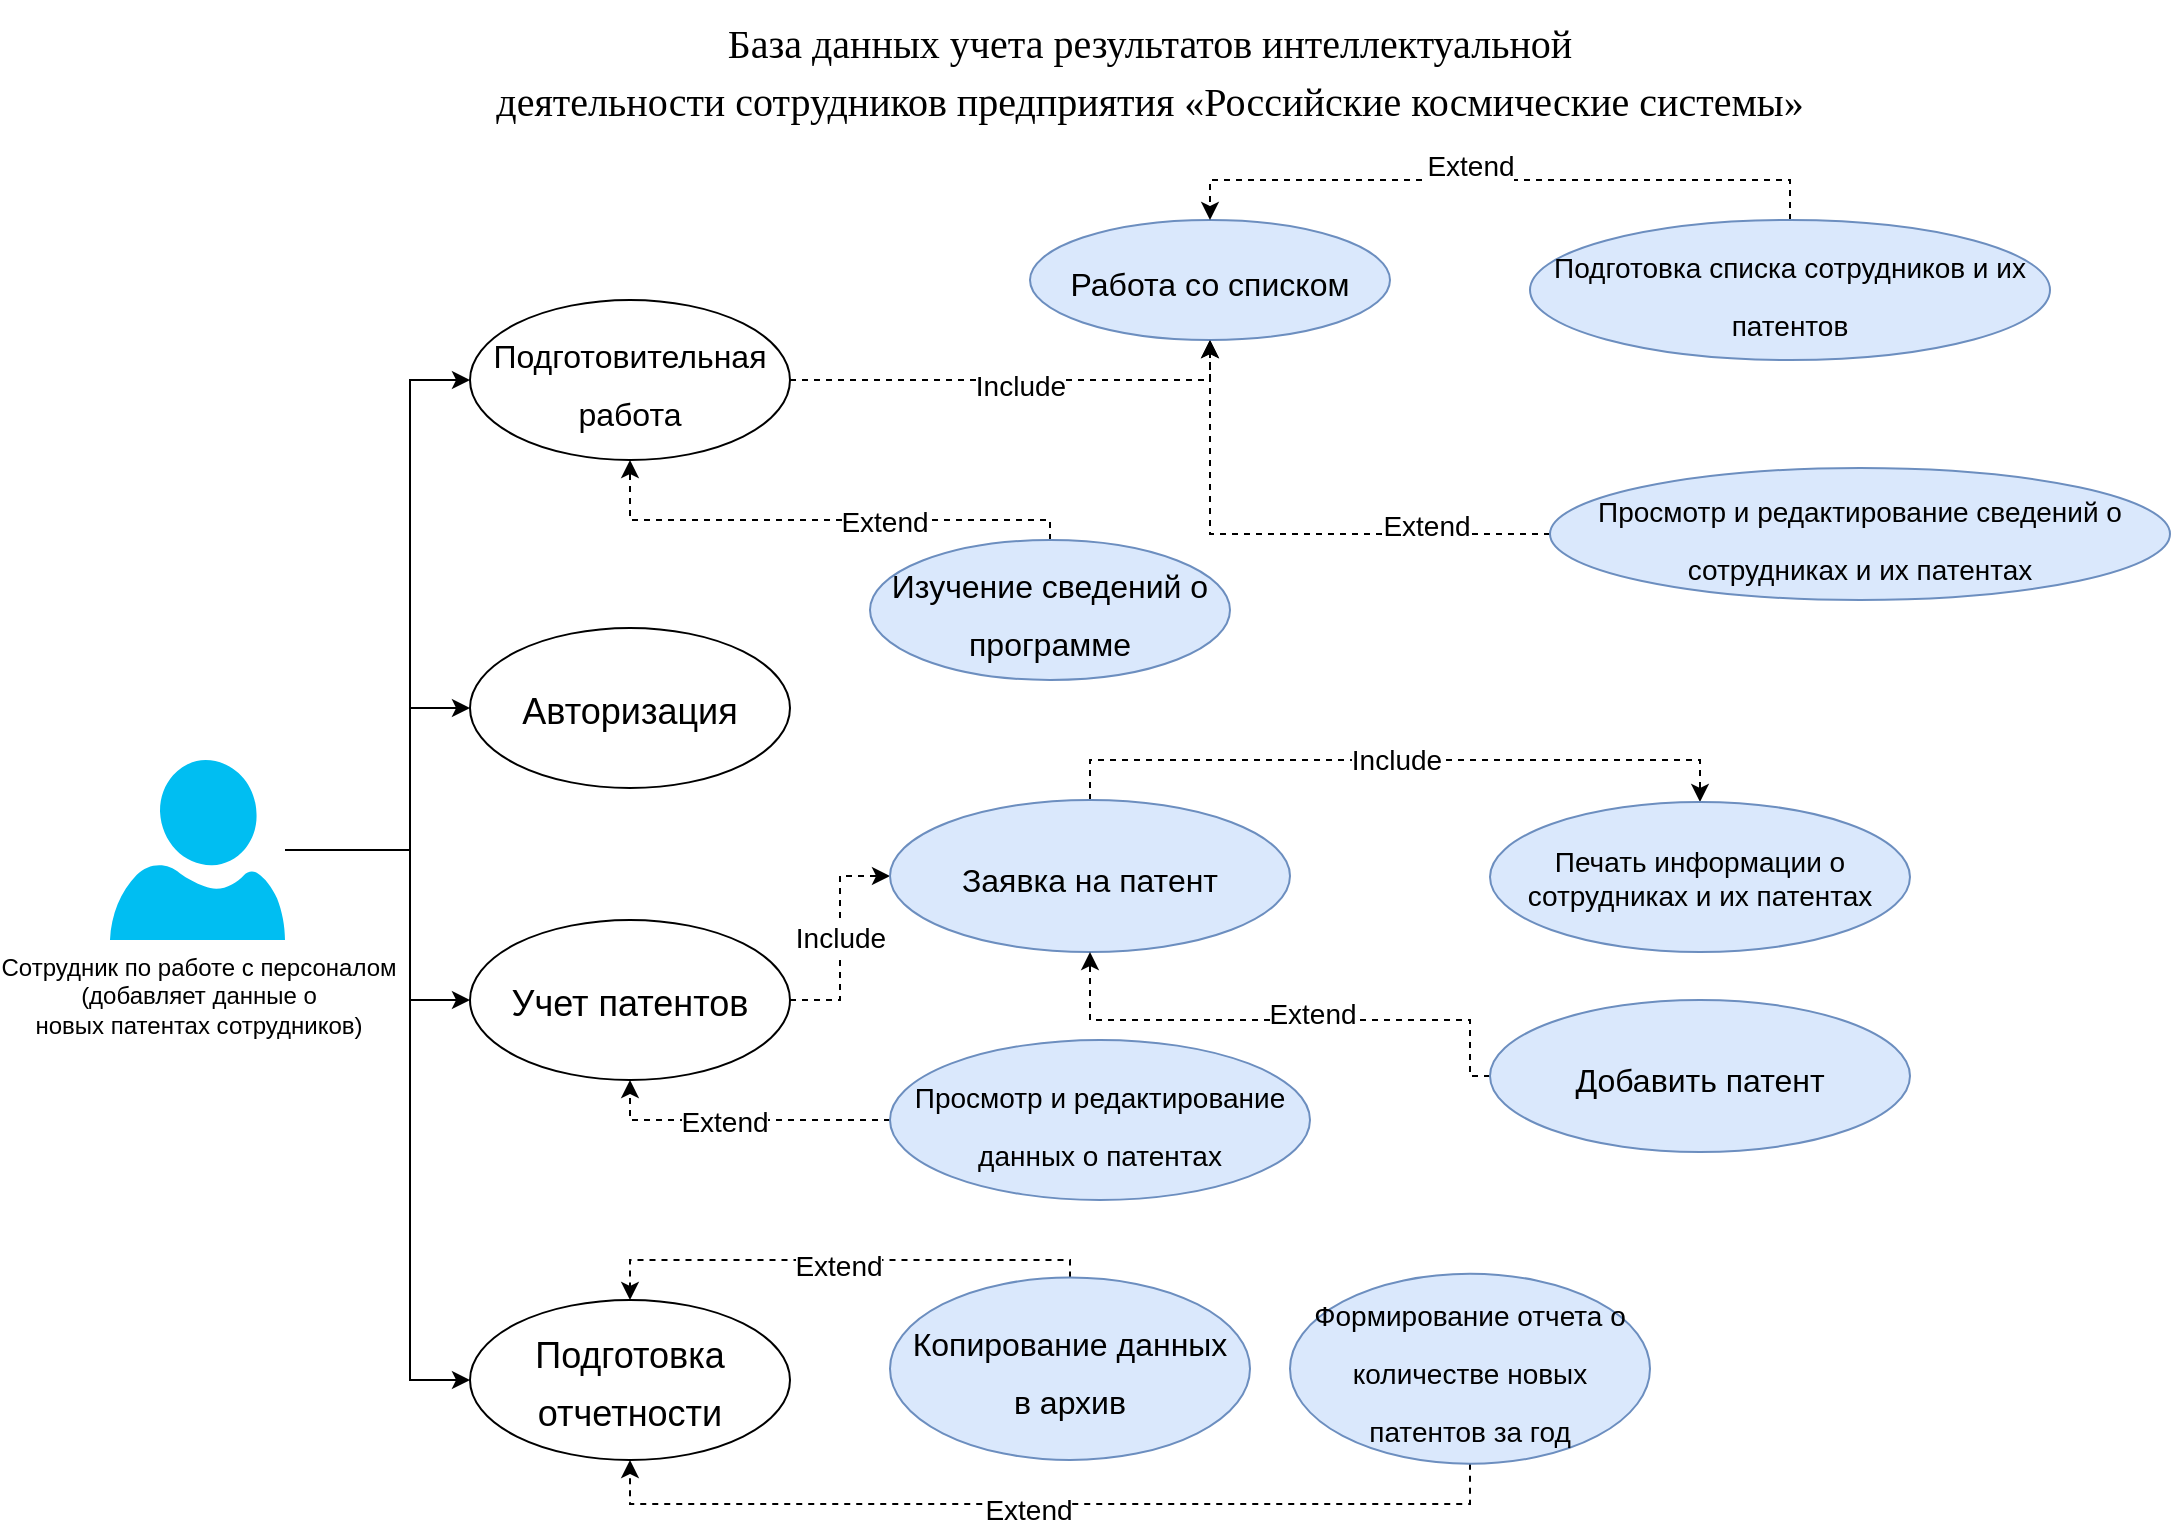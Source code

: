 <mxfile version="13.1.3" type="github"><diagram id="xEeoVOMokPCUPzb6GTdT" name="Page-1"><mxGraphModel dx="1550" dy="864" grid="1" gridSize="10" guides="1" tooltips="1" connect="1" arrows="1" fold="1" page="1" pageScale="1" pageWidth="1169" pageHeight="827" math="0" shadow="0"><root><mxCell id="0"/><mxCell id="1" parent="0"/><mxCell id="AmRJrW9hrM3cdkwGH1nl-7" style="edgeStyle=orthogonalEdgeStyle;rounded=0;orthogonalLoop=1;jettySize=auto;html=1;entryX=0;entryY=0.5;entryDx=0;entryDy=0;fontSize=24;" parent="1" source="AmRJrW9hrM3cdkwGH1nl-1" target="AmRJrW9hrM3cdkwGH1nl-3" edge="1"><mxGeometry relative="1" as="geometry"><Array as="points"><mxPoint x="210" y="485"/><mxPoint x="210" y="414"/></Array></mxGeometry></mxCell><mxCell id="AmRJrW9hrM3cdkwGH1nl-8" style="edgeStyle=orthogonalEdgeStyle;rounded=0;orthogonalLoop=1;jettySize=auto;html=1;entryX=0;entryY=0.5;entryDx=0;entryDy=0;fontSize=24;" parent="1" source="AmRJrW9hrM3cdkwGH1nl-1" target="AmRJrW9hrM3cdkwGH1nl-5" edge="1"><mxGeometry relative="1" as="geometry"><Array as="points"><mxPoint x="210" y="485"/><mxPoint x="210" y="250"/></Array></mxGeometry></mxCell><mxCell id="AmRJrW9hrM3cdkwGH1nl-9" style="edgeStyle=orthogonalEdgeStyle;rounded=0;orthogonalLoop=1;jettySize=auto;html=1;entryX=0;entryY=0.5;entryDx=0;entryDy=0;fontSize=24;" parent="1" source="AmRJrW9hrM3cdkwGH1nl-1" target="AmRJrW9hrM3cdkwGH1nl-6" edge="1"><mxGeometry relative="1" as="geometry"><Array as="points"><mxPoint x="210" y="485"/><mxPoint x="210" y="560"/></Array></mxGeometry></mxCell><mxCell id="AmRJrW9hrM3cdkwGH1nl-10" style="edgeStyle=orthogonalEdgeStyle;rounded=0;orthogonalLoop=1;jettySize=auto;html=1;entryX=0;entryY=0.5;entryDx=0;entryDy=0;fontSize=24;" parent="1" source="AmRJrW9hrM3cdkwGH1nl-1" target="AmRJrW9hrM3cdkwGH1nl-4" edge="1"><mxGeometry relative="1" as="geometry"><Array as="points"><mxPoint x="210" y="485"/><mxPoint x="210" y="750"/></Array></mxGeometry></mxCell><mxCell id="AmRJrW9hrM3cdkwGH1nl-1" value="Сотрудник по работе с персоналом&lt;br&gt;(добавляет данные о &lt;br&gt;новых патентах сотрудников)" style="verticalLabelPosition=bottom;html=1;verticalAlign=top;align=center;strokeColor=none;fillColor=#00BEF2;shape=mxgraph.azure.user;" parent="1" vertex="1"><mxGeometry x="60" y="440" width="87.5" height="90" as="geometry"/></mxCell><mxCell id="AmRJrW9hrM3cdkwGH1nl-2" value="&lt;span style=&quot;font-size: 20px ; font-family: &amp;#34;times new roman&amp;#34; , serif&quot;&gt;База данных учета результатов интеллектуальной&lt;br&gt;деятельности сотрудников предприятия «Российские космические системы&lt;/span&gt;&lt;span style=&quot;font-family: &amp;#34;times new roman&amp;#34; , serif&quot;&gt;&lt;font style=&quot;font-size: 20px&quot;&gt;»&lt;/font&gt;&lt;/span&gt;" style="text;html=1;strokeColor=none;fillColor=none;align=center;verticalAlign=middle;whiteSpace=wrap;rounded=0;fontSize=24;" parent="1" vertex="1"><mxGeometry x="250" y="60" width="660" height="70" as="geometry"/></mxCell><mxCell id="AmRJrW9hrM3cdkwGH1nl-3" value="&lt;font style=&quot;font-size: 18px&quot;&gt;Авторизация&lt;/font&gt;" style="ellipse;whiteSpace=wrap;html=1;fontSize=24;" parent="1" vertex="1"><mxGeometry x="240" y="374" width="160" height="80" as="geometry"/></mxCell><mxCell id="AmRJrW9hrM3cdkwGH1nl-4" value="&lt;font style=&quot;font-size: 18px&quot;&gt;Подготовка отчетности&lt;/font&gt;" style="ellipse;whiteSpace=wrap;html=1;fontSize=24;" parent="1" vertex="1"><mxGeometry x="240" y="710" width="160" height="80" as="geometry"/></mxCell><mxCell id="mRenL1SqsLe3a1s-qJtR-2" value="&lt;font style=&quot;font-size: 14px&quot;&gt;Include&lt;/font&gt;" style="edgeStyle=orthogonalEdgeStyle;rounded=0;orthogonalLoop=1;jettySize=auto;html=1;entryX=0.5;entryY=1;entryDx=0;entryDy=0;fontSize=24;dashed=1;" parent="1" source="AmRJrW9hrM3cdkwGH1nl-5" target="AmRJrW9hrM3cdkwGH1nl-11" edge="1"><mxGeometry relative="1" as="geometry"/></mxCell><mxCell id="AmRJrW9hrM3cdkwGH1nl-5" value="&lt;font style=&quot;font-size: 16px&quot;&gt;Подготовительная работа&lt;/font&gt;" style="ellipse;whiteSpace=wrap;html=1;fontSize=24;" parent="1" vertex="1"><mxGeometry x="240" y="210" width="160" height="80" as="geometry"/></mxCell><mxCell id="mRenL1SqsLe3a1s-qJtR-22" value="&lt;font style=&quot;font-size: 14px&quot;&gt;Include&lt;/font&gt;" style="edgeStyle=orthogonalEdgeStyle;rounded=0;orthogonalLoop=1;jettySize=auto;html=1;entryX=0;entryY=0.5;entryDx=0;entryDy=0;dashed=1;fontSize=14;" parent="1" source="AmRJrW9hrM3cdkwGH1nl-6" target="mRenL1SqsLe3a1s-qJtR-16" edge="1"><mxGeometry relative="1" as="geometry"/></mxCell><mxCell id="AmRJrW9hrM3cdkwGH1nl-6" value="&lt;font style=&quot;font-size: 18px&quot;&gt;Учет патентов&lt;/font&gt;" style="ellipse;whiteSpace=wrap;html=1;fontSize=24;" parent="1" vertex="1"><mxGeometry x="240" y="520" width="160" height="80" as="geometry"/></mxCell><mxCell id="AmRJrW9hrM3cdkwGH1nl-11" value="&lt;font style=&quot;font-size: 16px&quot;&gt;Работа со списком&lt;/font&gt;" style="ellipse;whiteSpace=wrap;html=1;fontSize=24;fillColor=#dae8fc;strokeColor=#6c8ebf;" parent="1" vertex="1"><mxGeometry x="520" y="170" width="180" height="60" as="geometry"/></mxCell><mxCell id="mRenL1SqsLe3a1s-qJtR-4" style="edgeStyle=orthogonalEdgeStyle;rounded=0;orthogonalLoop=1;jettySize=auto;html=1;entryX=0.5;entryY=1;entryDx=0;entryDy=0;dashed=1;fontSize=24;" parent="1" source="AmRJrW9hrM3cdkwGH1nl-12" target="AmRJrW9hrM3cdkwGH1nl-11" edge="1"><mxGeometry relative="1" as="geometry"/></mxCell><mxCell id="mRenL1SqsLe3a1s-qJtR-5" value="&lt;font style=&quot;font-size: 14px&quot;&gt;Extend&lt;/font&gt;" style="edgeLabel;html=1;align=center;verticalAlign=middle;resizable=0;points=[];fontSize=24;" parent="mRenL1SqsLe3a1s-qJtR-4" vertex="1" connectable="0"><mxGeometry x="-0.536" relative="1" as="geometry"><mxPoint y="-7" as="offset"/></mxGeometry></mxCell><mxCell id="AmRJrW9hrM3cdkwGH1nl-12" value="&lt;font style=&quot;font-size: 14px&quot;&gt;Просмотр и редактирование сведений о сотрудниках и их патентах&lt;/font&gt;" style="ellipse;whiteSpace=wrap;html=1;fontSize=24;fillColor=#dae8fc;strokeColor=#6c8ebf;" parent="1" vertex="1"><mxGeometry x="780" y="294" width="310" height="66" as="geometry"/></mxCell><mxCell id="mRenL1SqsLe3a1s-qJtR-6" style="edgeStyle=orthogonalEdgeStyle;rounded=0;orthogonalLoop=1;jettySize=auto;html=1;entryX=0.5;entryY=1;entryDx=0;entryDy=0;dashed=1;fontSize=24;" parent="1" source="AmRJrW9hrM3cdkwGH1nl-13" target="AmRJrW9hrM3cdkwGH1nl-5" edge="1"><mxGeometry relative="1" as="geometry"><Array as="points"><mxPoint x="530" y="320"/><mxPoint x="320" y="320"/></Array></mxGeometry></mxCell><mxCell id="mRenL1SqsLe3a1s-qJtR-7" value="&lt;font style=&quot;font-size: 14px&quot;&gt;Extend&lt;/font&gt;" style="edgeLabel;html=1;align=center;verticalAlign=middle;resizable=0;points=[];fontSize=24;" parent="mRenL1SqsLe3a1s-qJtR-6" vertex="1" connectable="0"><mxGeometry x="-0.251" y="-2" relative="1" as="geometry"><mxPoint as="offset"/></mxGeometry></mxCell><mxCell id="AmRJrW9hrM3cdkwGH1nl-13" value="&lt;font style=&quot;font-size: 16px&quot;&gt;Изучение сведений о программе&lt;/font&gt;" style="ellipse;whiteSpace=wrap;html=1;fontSize=24;fillColor=#dae8fc;strokeColor=#6c8ebf;" parent="1" vertex="1"><mxGeometry x="440" y="330" width="180" height="70" as="geometry"/></mxCell><mxCell id="mRenL1SqsLe3a1s-qJtR-8" style="edgeStyle=orthogonalEdgeStyle;rounded=0;orthogonalLoop=1;jettySize=auto;html=1;entryX=0.5;entryY=0;entryDx=0;entryDy=0;dashed=1;fontSize=24;" parent="1" source="mRenL1SqsLe3a1s-qJtR-1" target="AmRJrW9hrM3cdkwGH1nl-11" edge="1"><mxGeometry relative="1" as="geometry"><Array as="points"><mxPoint x="900" y="150"/><mxPoint x="610" y="150"/></Array></mxGeometry></mxCell><mxCell id="mRenL1SqsLe3a1s-qJtR-9" value="&lt;font style=&quot;font-size: 14px&quot;&gt;Extend&lt;/font&gt;" style="edgeLabel;html=1;align=center;verticalAlign=middle;resizable=0;points=[];fontSize=24;" parent="mRenL1SqsLe3a1s-qJtR-8" vertex="1" connectable="0"><mxGeometry x="0.123" y="3" relative="1" as="geometry"><mxPoint x="5" y="-13" as="offset"/></mxGeometry></mxCell><mxCell id="mRenL1SqsLe3a1s-qJtR-1" value="&lt;font style=&quot;font-size: 14px&quot;&gt;Подготовка списка сотрудников и их патентов&lt;/font&gt;" style="ellipse;whiteSpace=wrap;html=1;fontSize=24;fillColor=#dae8fc;strokeColor=#6c8ebf;" parent="1" vertex="1"><mxGeometry x="770" y="170" width="260" height="70" as="geometry"/></mxCell><mxCell id="mRenL1SqsLe3a1s-qJtR-12" value="&lt;font style=&quot;font-size: 14px&quot;&gt;Extend&lt;/font&gt;" style="edgeStyle=orthogonalEdgeStyle;rounded=0;orthogonalLoop=1;jettySize=auto;html=1;entryX=0.5;entryY=0;entryDx=0;entryDy=0;dashed=1;fontSize=24;" parent="1" source="mRenL1SqsLe3a1s-qJtR-10" target="AmRJrW9hrM3cdkwGH1nl-4" edge="1"><mxGeometry relative="1" as="geometry"><Array as="points"><mxPoint x="540" y="690"/><mxPoint x="320" y="690"/></Array></mxGeometry></mxCell><mxCell id="mRenL1SqsLe3a1s-qJtR-10" value="&lt;span style=&quot;font-size: 16px&quot;&gt;Копирование данных &lt;br&gt;в архив&lt;/span&gt;" style="ellipse;whiteSpace=wrap;html=1;fontSize=24;fillColor=#dae8fc;strokeColor=#6c8ebf;" parent="1" vertex="1"><mxGeometry x="450" y="698.75" width="180" height="91.25" as="geometry"/></mxCell><mxCell id="mRenL1SqsLe3a1s-qJtR-14" style="edgeStyle=orthogonalEdgeStyle;rounded=0;orthogonalLoop=1;jettySize=auto;html=1;entryX=0.5;entryY=1;entryDx=0;entryDy=0;dashed=1;fontSize=24;" parent="1" source="mRenL1SqsLe3a1s-qJtR-11" target="AmRJrW9hrM3cdkwGH1nl-4" edge="1"><mxGeometry relative="1" as="geometry"><Array as="points"><mxPoint x="740" y="812"/><mxPoint x="320" y="812"/></Array></mxGeometry></mxCell><mxCell id="mRenL1SqsLe3a1s-qJtR-15" value="&lt;font style=&quot;font-size: 14px&quot;&gt;Extend&lt;/font&gt;" style="edgeLabel;html=1;align=center;verticalAlign=middle;resizable=0;points=[];fontSize=24;" parent="mRenL1SqsLe3a1s-qJtR-14" vertex="1" connectable="0"><mxGeometry x="0.043" relative="1" as="geometry"><mxPoint as="offset"/></mxGeometry></mxCell><mxCell id="mRenL1SqsLe3a1s-qJtR-11" value="&lt;font style=&quot;font-size: 14px&quot;&gt;Формирование отчета о количестве новых патентов за год&lt;/font&gt;" style="ellipse;whiteSpace=wrap;html=1;fontSize=24;fillColor=#dae8fc;strokeColor=#6c8ebf;" parent="1" vertex="1"><mxGeometry x="650" y="696.88" width="180" height="95" as="geometry"/></mxCell><mxCell id="mRenL1SqsLe3a1s-qJtR-29" value="&lt;font style=&quot;font-size: 14px&quot;&gt;Include&lt;/font&gt;" style="edgeStyle=orthogonalEdgeStyle;rounded=0;orthogonalLoop=1;jettySize=auto;html=1;entryX=0.5;entryY=0;entryDx=0;entryDy=0;dashed=1;fontSize=14;exitX=0.5;exitY=0;exitDx=0;exitDy=0;" parent="1" source="mRenL1SqsLe3a1s-qJtR-16" target="mRenL1SqsLe3a1s-qJtR-17" edge="1"><mxGeometry relative="1" as="geometry"><mxPoint as="offset"/></mxGeometry></mxCell><mxCell id="mRenL1SqsLe3a1s-qJtR-16" value="&lt;font style=&quot;font-size: 16px&quot;&gt;Заявка на патент&lt;/font&gt;" style="ellipse;whiteSpace=wrap;html=1;fontSize=24;fillColor=#dae8fc;strokeColor=#6c8ebf;" parent="1" vertex="1"><mxGeometry x="450" y="460" width="200" height="76" as="geometry"/></mxCell><mxCell id="mRenL1SqsLe3a1s-qJtR-17" value="&lt;font style=&quot;font-size: 14px;&quot;&gt;Печать информации о сотрудниках и их патентах&lt;/font&gt;" style="ellipse;whiteSpace=wrap;html=1;fontSize=14;fillColor=#dae8fc;strokeColor=#6c8ebf;" parent="1" vertex="1"><mxGeometry x="750" y="461" width="210" height="75" as="geometry"/></mxCell><mxCell id="mRenL1SqsLe3a1s-qJtR-27" style="edgeStyle=orthogonalEdgeStyle;rounded=0;orthogonalLoop=1;jettySize=auto;html=1;entryX=0.5;entryY=1;entryDx=0;entryDy=0;dashed=1;fontSize=14;exitX=0;exitY=0.5;exitDx=0;exitDy=0;" parent="1" source="mRenL1SqsLe3a1s-qJtR-18" target="mRenL1SqsLe3a1s-qJtR-16" edge="1"><mxGeometry relative="1" as="geometry"><Array as="points"><mxPoint x="740" y="598"/><mxPoint x="740" y="570"/><mxPoint x="550" y="570"/></Array></mxGeometry></mxCell><mxCell id="mRenL1SqsLe3a1s-qJtR-28" value="&lt;font style=&quot;font-size: 14px&quot;&gt;Extend&lt;/font&gt;" style="edgeLabel;html=1;align=center;verticalAlign=middle;resizable=0;points=[];fontSize=14;" parent="mRenL1SqsLe3a1s-qJtR-27" vertex="1" connectable="0"><mxGeometry x="-0.107" y="-3" relative="1" as="geometry"><mxPoint as="offset"/></mxGeometry></mxCell><mxCell id="mRenL1SqsLe3a1s-qJtR-18" value="&lt;span style=&quot;font-size: 16px&quot;&gt;Добавить патент&lt;/span&gt;" style="ellipse;whiteSpace=wrap;html=1;fontSize=24;fillColor=#dae8fc;strokeColor=#6c8ebf;" parent="1" vertex="1"><mxGeometry x="750" y="560" width="210" height="76" as="geometry"/></mxCell><mxCell id="mRenL1SqsLe3a1s-qJtR-25" style="edgeStyle=orthogonalEdgeStyle;rounded=0;orthogonalLoop=1;jettySize=auto;html=1;entryX=0.5;entryY=1;entryDx=0;entryDy=0;dashed=1;fontSize=14;" parent="1" source="mRenL1SqsLe3a1s-qJtR-19" target="AmRJrW9hrM3cdkwGH1nl-6" edge="1"><mxGeometry relative="1" as="geometry"/></mxCell><mxCell id="mRenL1SqsLe3a1s-qJtR-26" value="&lt;font style=&quot;font-size: 14px&quot;&gt;Extend&lt;/font&gt;" style="edgeLabel;html=1;align=center;verticalAlign=middle;resizable=0;points=[];fontSize=14;" parent="mRenL1SqsLe3a1s-qJtR-25" vertex="1" connectable="0"><mxGeometry x="-0.063" y="1" relative="1" as="geometry"><mxPoint x="-13" as="offset"/></mxGeometry></mxCell><mxCell id="mRenL1SqsLe3a1s-qJtR-19" value="&lt;font style=&quot;font-size: 14px&quot;&gt;Просмотр и редактирование данных о патентах&lt;/font&gt;" style="ellipse;whiteSpace=wrap;html=1;fontSize=24;fillColor=#dae8fc;strokeColor=#6c8ebf;" parent="1" vertex="1"><mxGeometry x="450" y="580" width="210" height="80" as="geometry"/></mxCell></root></mxGraphModel></diagram></mxfile>
